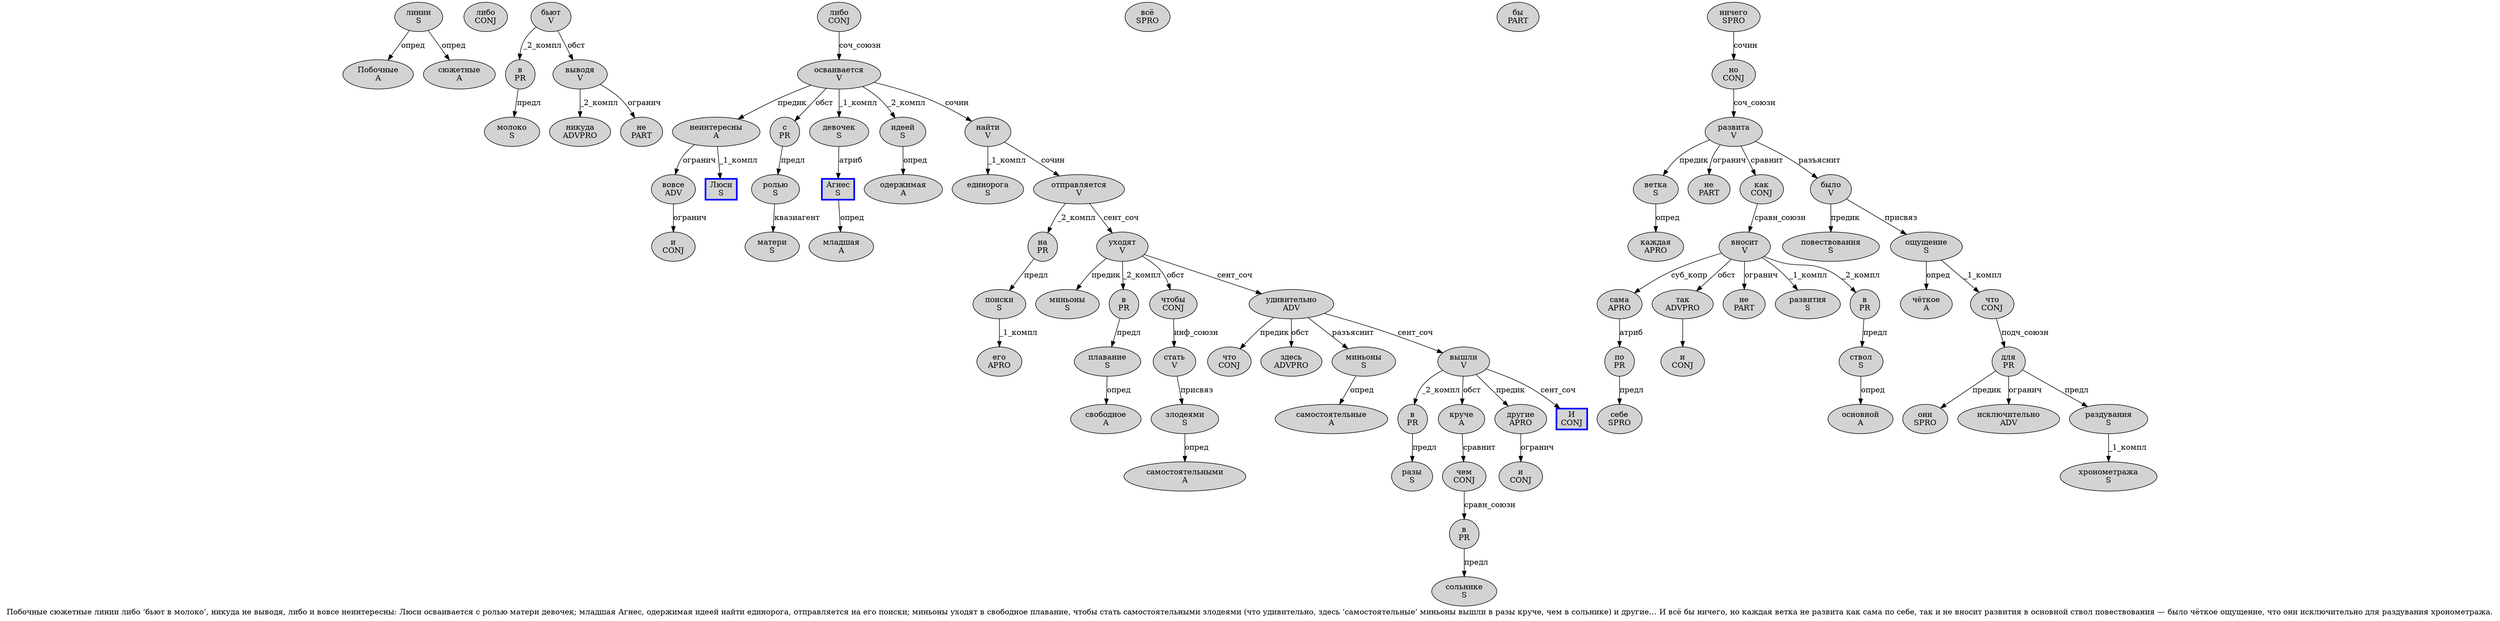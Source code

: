 digraph SENTENCE_2946 {
	graph [label="Побочные сюжетные линии либо ‘бьют в молоко’, никуда не выводя, либо и вовсе неинтересны: Люси осваивается с ролью матери девочек; младшая Агнес, одержимая идеей найти единорога, отправляется на его поиски; миньоны уходят в свободное плавание, чтобы стать самостоятельными злодеями (что удивительно, здесь ‘самостоятельные’ миньоны вышли в разы круче, чем в сольнике) и другие… И всё бы ничего, но каждая ветка не развита как сама по себе, так и не вносит развития в основной ствол повествования — было чёткое ощущение, что они исключительно для раздувания хронометража."]
	node [style=filled]
		0 [label="Побочные
A" color="" fillcolor=lightgray penwidth=1 shape=ellipse]
		1 [label="сюжетные
A" color="" fillcolor=lightgray penwidth=1 shape=ellipse]
		2 [label="линии
S" color="" fillcolor=lightgray penwidth=1 shape=ellipse]
		3 [label="либо
CONJ" color="" fillcolor=lightgray penwidth=1 shape=ellipse]
		5 [label="бьют
V" color="" fillcolor=lightgray penwidth=1 shape=ellipse]
		6 [label="в
PR" color="" fillcolor=lightgray penwidth=1 shape=ellipse]
		7 [label="молоко
S" color="" fillcolor=lightgray penwidth=1 shape=ellipse]
		10 [label="никуда
ADVPRO" color="" fillcolor=lightgray penwidth=1 shape=ellipse]
		11 [label="не
PART" color="" fillcolor=lightgray penwidth=1 shape=ellipse]
		12 [label="выводя
V" color="" fillcolor=lightgray penwidth=1 shape=ellipse]
		14 [label="либо
CONJ" color="" fillcolor=lightgray penwidth=1 shape=ellipse]
		15 [label="и
CONJ" color="" fillcolor=lightgray penwidth=1 shape=ellipse]
		16 [label="вовсе
ADV" color="" fillcolor=lightgray penwidth=1 shape=ellipse]
		17 [label="неинтересны
A" color="" fillcolor=lightgray penwidth=1 shape=ellipse]
		19 [label="Люси
S" color=blue fillcolor=lightgray penwidth=3 shape=box]
		20 [label="осваивается
V" color="" fillcolor=lightgray penwidth=1 shape=ellipse]
		21 [label="с
PR" color="" fillcolor=lightgray penwidth=1 shape=ellipse]
		22 [label="ролью
S" color="" fillcolor=lightgray penwidth=1 shape=ellipse]
		23 [label="матери
S" color="" fillcolor=lightgray penwidth=1 shape=ellipse]
		24 [label="девочек
S" color="" fillcolor=lightgray penwidth=1 shape=ellipse]
		26 [label="младшая
A" color="" fillcolor=lightgray penwidth=1 shape=ellipse]
		27 [label="Агнес
S" color=blue fillcolor=lightgray penwidth=3 shape=box]
		29 [label="одержимая
A" color="" fillcolor=lightgray penwidth=1 shape=ellipse]
		30 [label="идеей
S" color="" fillcolor=lightgray penwidth=1 shape=ellipse]
		31 [label="найти
V" color="" fillcolor=lightgray penwidth=1 shape=ellipse]
		32 [label="единорога
S" color="" fillcolor=lightgray penwidth=1 shape=ellipse]
		34 [label="отправляется
V" color="" fillcolor=lightgray penwidth=1 shape=ellipse]
		35 [label="на
PR" color="" fillcolor=lightgray penwidth=1 shape=ellipse]
		36 [label="его
APRO" color="" fillcolor=lightgray penwidth=1 shape=ellipse]
		37 [label="поиски
S" color="" fillcolor=lightgray penwidth=1 shape=ellipse]
		39 [label="миньоны
S" color="" fillcolor=lightgray penwidth=1 shape=ellipse]
		40 [label="уходят
V" color="" fillcolor=lightgray penwidth=1 shape=ellipse]
		41 [label="в
PR" color="" fillcolor=lightgray penwidth=1 shape=ellipse]
		42 [label="свободное
A" color="" fillcolor=lightgray penwidth=1 shape=ellipse]
		43 [label="плавание
S" color="" fillcolor=lightgray penwidth=1 shape=ellipse]
		45 [label="чтобы
CONJ" color="" fillcolor=lightgray penwidth=1 shape=ellipse]
		46 [label="стать
V" color="" fillcolor=lightgray penwidth=1 shape=ellipse]
		47 [label="самостоятельными
A" color="" fillcolor=lightgray penwidth=1 shape=ellipse]
		48 [label="злодеями
S" color="" fillcolor=lightgray penwidth=1 shape=ellipse]
		50 [label="что
CONJ" color="" fillcolor=lightgray penwidth=1 shape=ellipse]
		51 [label="удивительно
ADV" color="" fillcolor=lightgray penwidth=1 shape=ellipse]
		53 [label="здесь
ADVPRO" color="" fillcolor=lightgray penwidth=1 shape=ellipse]
		55 [label="самостоятельные
A" color="" fillcolor=lightgray penwidth=1 shape=ellipse]
		57 [label="миньоны
S" color="" fillcolor=lightgray penwidth=1 shape=ellipse]
		58 [label="вышли
V" color="" fillcolor=lightgray penwidth=1 shape=ellipse]
		59 [label="в
PR" color="" fillcolor=lightgray penwidth=1 shape=ellipse]
		60 [label="разы
S" color="" fillcolor=lightgray penwidth=1 shape=ellipse]
		61 [label="круче
A" color="" fillcolor=lightgray penwidth=1 shape=ellipse]
		63 [label="чем
CONJ" color="" fillcolor=lightgray penwidth=1 shape=ellipse]
		64 [label="в
PR" color="" fillcolor=lightgray penwidth=1 shape=ellipse]
		65 [label="сольнике
S" color="" fillcolor=lightgray penwidth=1 shape=ellipse]
		67 [label="и
CONJ" color="" fillcolor=lightgray penwidth=1 shape=ellipse]
		68 [label="другие
APRO" color="" fillcolor=lightgray penwidth=1 shape=ellipse]
		70 [label="И
CONJ" color=blue fillcolor=lightgray penwidth=3 shape=box]
		71 [label="всё
SPRO" color="" fillcolor=lightgray penwidth=1 shape=ellipse]
		72 [label="бы
PART" color="" fillcolor=lightgray penwidth=1 shape=ellipse]
		73 [label="ничего
SPRO" color="" fillcolor=lightgray penwidth=1 shape=ellipse]
		75 [label="но
CONJ" color="" fillcolor=lightgray penwidth=1 shape=ellipse]
		76 [label="каждая
APRO" color="" fillcolor=lightgray penwidth=1 shape=ellipse]
		77 [label="ветка
S" color="" fillcolor=lightgray penwidth=1 shape=ellipse]
		78 [label="не
PART" color="" fillcolor=lightgray penwidth=1 shape=ellipse]
		79 [label="развита
V" color="" fillcolor=lightgray penwidth=1 shape=ellipse]
		80 [label="как
CONJ" color="" fillcolor=lightgray penwidth=1 shape=ellipse]
		81 [label="сама
APRO" color="" fillcolor=lightgray penwidth=1 shape=ellipse]
		82 [label="по
PR" color="" fillcolor=lightgray penwidth=1 shape=ellipse]
		83 [label="себе
SPRO" color="" fillcolor=lightgray penwidth=1 shape=ellipse]
		85 [label="так
ADVPRO" color="" fillcolor=lightgray penwidth=1 shape=ellipse]
		86 [label="и
CONJ" color="" fillcolor=lightgray penwidth=1 shape=ellipse]
		87 [label="не
PART" color="" fillcolor=lightgray penwidth=1 shape=ellipse]
		88 [label="вносит
V" color="" fillcolor=lightgray penwidth=1 shape=ellipse]
		89 [label="развития
S" color="" fillcolor=lightgray penwidth=1 shape=ellipse]
		90 [label="в
PR" color="" fillcolor=lightgray penwidth=1 shape=ellipse]
		91 [label="основной
A" color="" fillcolor=lightgray penwidth=1 shape=ellipse]
		92 [label="ствол
S" color="" fillcolor=lightgray penwidth=1 shape=ellipse]
		93 [label="повествования
S" color="" fillcolor=lightgray penwidth=1 shape=ellipse]
		95 [label="было
V" color="" fillcolor=lightgray penwidth=1 shape=ellipse]
		96 [label="чёткое
A" color="" fillcolor=lightgray penwidth=1 shape=ellipse]
		97 [label="ощущение
S" color="" fillcolor=lightgray penwidth=1 shape=ellipse]
		99 [label="что
CONJ" color="" fillcolor=lightgray penwidth=1 shape=ellipse]
		100 [label="они
SPRO" color="" fillcolor=lightgray penwidth=1 shape=ellipse]
		101 [label="исключительно
ADV" color="" fillcolor=lightgray penwidth=1 shape=ellipse]
		102 [label="для
PR" color="" fillcolor=lightgray penwidth=1 shape=ellipse]
		103 [label="раздувания
S" color="" fillcolor=lightgray penwidth=1 shape=ellipse]
		104 [label="хронометража
S" color="" fillcolor=lightgray penwidth=1 shape=ellipse]
			5 -> 6 [label="_2_компл"]
			5 -> 12 [label="обст"]
			57 -> 55 [label="опред"]
			81 -> 82 [label="атриб"]
			6 -> 7 [label="предл"]
			12 -> 10 [label="_2_компл"]
			12 -> 11 [label="огранич"]
			21 -> 22 [label="предл"]
			92 -> 91 [label="опред"]
			45 -> 46 [label="инф_союзн"]
			41 -> 43 [label="предл"]
			22 -> 23 [label="квазиагент"]
			43 -> 42 [label="опред"]
			88 -> 81 [label="суб_копр"]
			88 -> 85 [label="обст"]
			88 -> 87 [label="огранич"]
			88 -> 89 [label="_1_компл"]
			88 -> 90 [label="_2_компл"]
			102 -> 100 [label="предик"]
			102 -> 101 [label="огранич"]
			102 -> 103 [label="предл"]
			61 -> 63 [label="сравнит"]
			90 -> 92 [label="предл"]
			77 -> 76 [label="опред"]
			48 -> 47 [label="опред"]
			34 -> 35 [label="_2_компл"]
			34 -> 40 [label="сент_соч"]
			59 -> 60 [label="предл"]
			27 -> 26 [label="опред"]
			82 -> 83 [label="предл"]
			40 -> 39 [label="предик"]
			40 -> 41 [label="_2_компл"]
			40 -> 45 [label="обст"]
			40 -> 51 [label="сент_соч"]
			63 -> 64 [label="сравн_союзн"]
			103 -> 104 [label="_1_компл"]
			31 -> 32 [label="_1_компл"]
			31 -> 34 [label="сочин"]
			68 -> 67 [label="огранич"]
			20 -> 17 [label="предик"]
			20 -> 21 [label="обст"]
			20 -> 24 [label="_1_компл"]
			20 -> 30 [label="_2_компл"]
			20 -> 31 [label="сочин"]
			16 -> 15 [label="огранич"]
			35 -> 37 [label="предл"]
			24 -> 27 [label="атриб"]
			75 -> 79 [label="соч_союзн"]
			30 -> 29 [label="опред"]
			85 -> 86
			97 -> 96 [label="опред"]
			97 -> 99 [label="_1_компл"]
			14 -> 20 [label="соч_союзн"]
			73 -> 75 [label="сочин"]
			64 -> 65 [label="предл"]
			58 -> 59 [label="_2_компл"]
			58 -> 61 [label="обст"]
			58 -> 68 [label="предик"]
			58 -> 70 [label="сент_соч"]
			17 -> 16 [label="огранич"]
			17 -> 19 [label="_1_компл"]
			99 -> 102 [label="подч_союзн"]
			37 -> 36 [label="_1_компл"]
			95 -> 93 [label="предик"]
			95 -> 97 [label="присвяз"]
			51 -> 50 [label="предик"]
			51 -> 53 [label="обст"]
			51 -> 57 [label="разъяснит"]
			51 -> 58 [label="сент_соч"]
			2 -> 0 [label="опред"]
			2 -> 1 [label="опред"]
			80 -> 88 [label="сравн_союзн"]
			79 -> 77 [label="предик"]
			79 -> 78 [label="огранич"]
			79 -> 80 [label="сравнит"]
			79 -> 95 [label="разъяснит"]
			46 -> 48 [label="присвяз"]
}